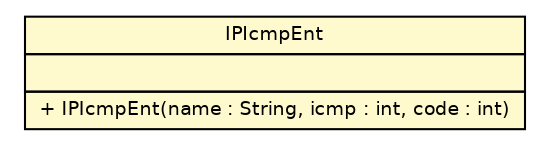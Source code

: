 #!/usr/local/bin/dot
#
# Class diagram 
# Generated by UmlGraph version 4.6 (http://www.spinellis.gr/sw/umlgraph)
#

digraph G {
	edge [fontname="Helvetica",fontsize=10,labelfontname="Helvetica",labelfontsize=10];
	node [fontname="Helvetica",fontsize=10,shape=plaintext];
	// fr.univrennes1.cri.jtacl.lib.ip.IPIcmpEnt
	c3210 [label=<<table border="0" cellborder="1" cellspacing="0" cellpadding="2" port="p" bgcolor="lemonChiffon" href="./IPIcmpEnt.html">
		<tr><td><table border="0" cellspacing="0" cellpadding="1">
			<tr><td> IPIcmpEnt </td></tr>
		</table></td></tr>
		<tr><td><table border="0" cellspacing="0" cellpadding="1">
			<tr><td align="left">  </td></tr>
		</table></td></tr>
		<tr><td><table border="0" cellspacing="0" cellpadding="1">
			<tr><td align="left"> + IPIcmpEnt(name : String, icmp : int, code : int) </td></tr>
		</table></td></tr>
		</table>>, fontname="Helvetica", fontcolor="black", fontsize=9.0];
}


